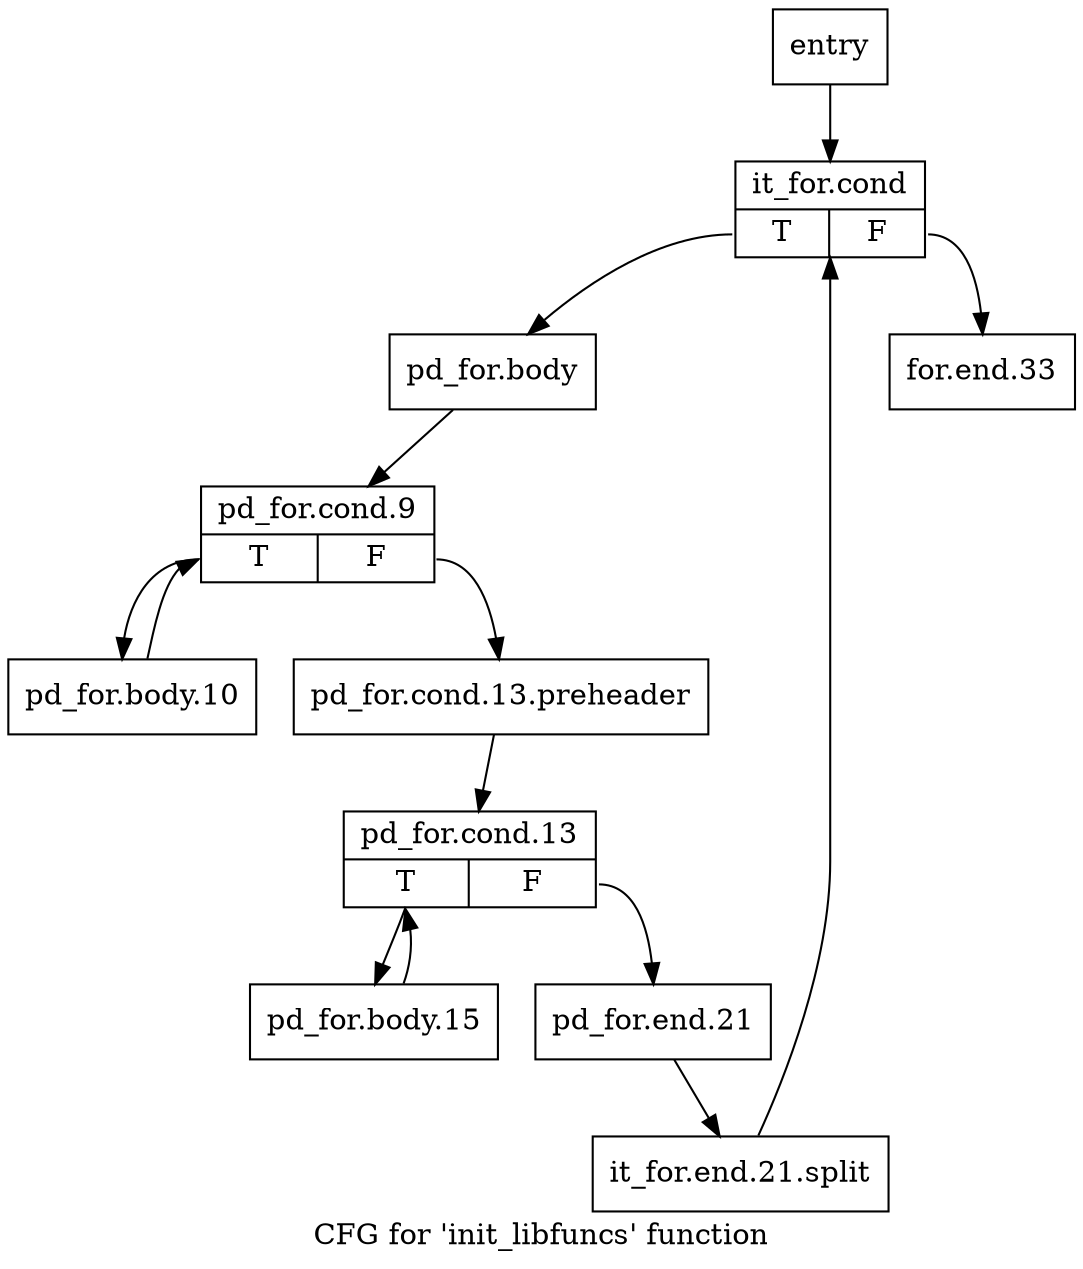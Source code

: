 digraph "CFG for 'init_libfuncs' function" {
	label="CFG for 'init_libfuncs' function";

	Node0x832d5c0 [shape=record,label="{entry}"];
	Node0x832d5c0 -> Node0x832d610;
	Node0x832d610 [shape=record,label="{it_for.cond|{<s0>T|<s1>F}}"];
	Node0x832d610:s0 -> Node0x832d660;
	Node0x832d610:s1 -> Node0x832d890;
	Node0x832d660 [shape=record,label="{pd_for.body}"];
	Node0x832d660 -> Node0x832d6b0;
	Node0x832d6b0 [shape=record,label="{pd_for.cond.9|{<s0>T|<s1>F}}"];
	Node0x832d6b0:s0 -> Node0x832d750;
	Node0x832d6b0:s1 -> Node0x832d700;
	Node0x832d700 [shape=record,label="{pd_for.cond.13.preheader}"];
	Node0x832d700 -> Node0x832d7a0;
	Node0x832d750 [shape=record,label="{pd_for.body.10}"];
	Node0x832d750 -> Node0x832d6b0;
	Node0x832d7a0 [shape=record,label="{pd_for.cond.13|{<s0>T|<s1>F}}"];
	Node0x832d7a0:s0 -> Node0x832d7f0;
	Node0x832d7a0:s1 -> Node0x832d840;
	Node0x832d7f0 [shape=record,label="{pd_for.body.15}"];
	Node0x832d7f0 -> Node0x832d7a0;
	Node0x832d840 [shape=record,label="{pd_for.end.21}"];
	Node0x832d840 -> Node0xe44c4e0;
	Node0xe44c4e0 [shape=record,label="{it_for.end.21.split}"];
	Node0xe44c4e0 -> Node0x832d610;
	Node0x832d890 [shape=record,label="{for.end.33}"];
}
